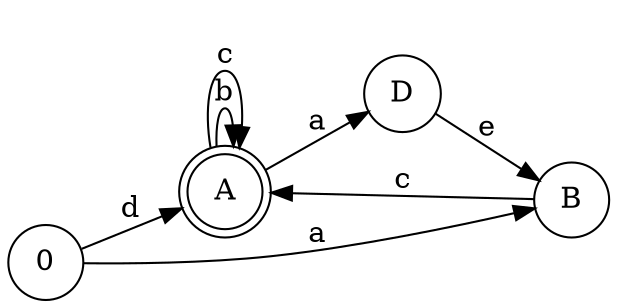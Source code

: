 digraph {
rankdir = "LR";	 //De izquierda a derecha

//Nodos
node	[shape=circle] Node0 [label="0"];
node	[shape=doublecircle] NodeA [label="A"];
node	[shape=circle] NodeB [label="B"];
node	[shape=circle] NodeD [label="D"];


//Transiciones
Node0 -> NodeA [label="d"];
Node0 -> NodeB [label="a"];
NodeA -> NodeA [label="b"];
NodeA -> NodeA [label="c"];
NodeA -> NodeD [label="a"];
NodeB -> NodeA [label="c"];
NodeD -> NodeB [label="e"];

}